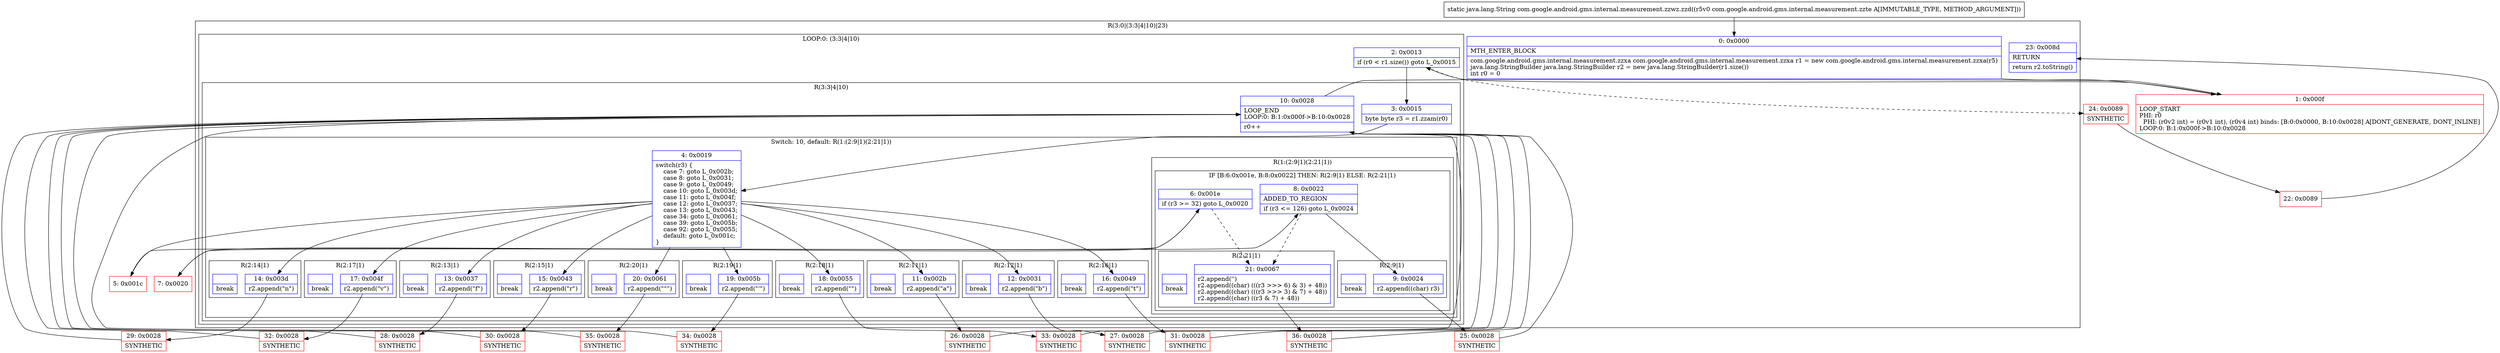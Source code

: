 digraph "CFG forcom.google.android.gms.internal.measurement.zzwz.zzd(Lcom\/google\/android\/gms\/internal\/measurement\/zzte;)Ljava\/lang\/String;" {
subgraph cluster_Region_324185717 {
label = "R(3:0|(3:3|4|10)|23)";
node [shape=record,color=blue];
Node_0 [shape=record,label="{0\:\ 0x0000|MTH_ENTER_BLOCK\l|com.google.android.gms.internal.measurement.zzxa com.google.android.gms.internal.measurement.zzxa r1 = new com.google.android.gms.internal.measurement.zzxa(r5)\ljava.lang.StringBuilder java.lang.StringBuilder r2 = new java.lang.StringBuilder(r1.size())\lint r0 = 0\l}"];
subgraph cluster_LoopRegion_2025251825 {
label = "LOOP:0: (3:3|4|10)";
node [shape=record,color=blue];
Node_2 [shape=record,label="{2\:\ 0x0013|if (r0 \< r1.size()) goto L_0x0015\l}"];
subgraph cluster_Region_817433679 {
label = "R(3:3|4|10)";
node [shape=record,color=blue];
Node_3 [shape=record,label="{3\:\ 0x0015|byte byte r3 = r1.zzam(r0)\l}"];
subgraph cluster_SwitchRegion_44414188 {
label = "Switch: 10, default: R(1:(2:9|1)(2:21|1))";
node [shape=record,color=blue];
Node_4 [shape=record,label="{4\:\ 0x0019|switch(r3) \{\l    case 7: goto L_0x002b;\l    case 8: goto L_0x0031;\l    case 9: goto L_0x0049;\l    case 10: goto L_0x003d;\l    case 11: goto L_0x004f;\l    case 12: goto L_0x0037;\l    case 13: goto L_0x0043;\l    case 34: goto L_0x0061;\l    case 39: goto L_0x005b;\l    case 92: goto L_0x0055;\l    default: goto L_0x001c;\l\}\l}"];
subgraph cluster_Region_555411645 {
label = "R(2:11|1)";
node [shape=record,color=blue];
Node_11 [shape=record,label="{11\:\ 0x002b|r2.append(\"a\")\l}"];
Node_InsnContainer_1060769085 [shape=record,label="{|break\l}"];
}
subgraph cluster_Region_658361325 {
label = "R(2:12|1)";
node [shape=record,color=blue];
Node_12 [shape=record,label="{12\:\ 0x0031|r2.append(\"b\")\l}"];
Node_InsnContainer_120003848 [shape=record,label="{|break\l}"];
}
subgraph cluster_Region_1759186320 {
label = "R(2:16|1)";
node [shape=record,color=blue];
Node_16 [shape=record,label="{16\:\ 0x0049|r2.append(\"t\")\l}"];
Node_InsnContainer_680188884 [shape=record,label="{|break\l}"];
}
subgraph cluster_Region_284733360 {
label = "R(2:14|1)";
node [shape=record,color=blue];
Node_14 [shape=record,label="{14\:\ 0x003d|r2.append(\"n\")\l}"];
Node_InsnContainer_1146415470 [shape=record,label="{|break\l}"];
}
subgraph cluster_Region_1716642322 {
label = "R(2:17|1)";
node [shape=record,color=blue];
Node_17 [shape=record,label="{17\:\ 0x004f|r2.append(\"v\")\l}"];
Node_InsnContainer_736646972 [shape=record,label="{|break\l}"];
}
subgraph cluster_Region_804925334 {
label = "R(2:13|1)";
node [shape=record,color=blue];
Node_13 [shape=record,label="{13\:\ 0x0037|r2.append(\"f\")\l}"];
Node_InsnContainer_345559060 [shape=record,label="{|break\l}"];
}
subgraph cluster_Region_536674420 {
label = "R(2:15|1)";
node [shape=record,color=blue];
Node_15 [shape=record,label="{15\:\ 0x0043|r2.append(\"r\")\l}"];
Node_InsnContainer_1790115112 [shape=record,label="{|break\l}"];
}
subgraph cluster_Region_1244506388 {
label = "R(2:20|1)";
node [shape=record,color=blue];
Node_20 [shape=record,label="{20\:\ 0x0061|r2.append(\"\"\")\l}"];
Node_InsnContainer_156137097 [shape=record,label="{|break\l}"];
}
subgraph cluster_Region_595956529 {
label = "R(2:19|1)";
node [shape=record,color=blue];
Node_19 [shape=record,label="{19\:\ 0x005b|r2.append(\"'\")\l}"];
Node_InsnContainer_1626767659 [shape=record,label="{|break\l}"];
}
subgraph cluster_Region_1568513608 {
label = "R(2:18|1)";
node [shape=record,color=blue];
Node_18 [shape=record,label="{18\:\ 0x0055|r2.append(\"\")\l}"];
Node_InsnContainer_842851665 [shape=record,label="{|break\l}"];
}
subgraph cluster_Region_1335498115 {
label = "R(1:(2:9|1)(2:21|1))";
node [shape=record,color=blue];
subgraph cluster_IfRegion_857470254 {
label = "IF [B:6:0x001e, B:8:0x0022] THEN: R(2:9|1) ELSE: R(2:21|1)";
node [shape=record,color=blue];
Node_6 [shape=record,label="{6\:\ 0x001e|if (r3 \>= 32) goto L_0x0020\l}"];
Node_8 [shape=record,label="{8\:\ 0x0022|ADDED_TO_REGION\l|if (r3 \<= 126) goto L_0x0024\l}"];
subgraph cluster_Region_712301363 {
label = "R(2:9|1)";
node [shape=record,color=blue];
Node_9 [shape=record,label="{9\:\ 0x0024|r2.append((char) r3)\l}"];
Node_InsnContainer_899340487 [shape=record,label="{|break\l}"];
}
subgraph cluster_Region_221688416 {
label = "R(2:21|1)";
node [shape=record,color=blue];
Node_21 [shape=record,label="{21\:\ 0x0067|r2.append('')\lr2.append((char) (((r3 \>\>\> 6) & 3) + 48))\lr2.append((char) (((r3 \>\>\> 3) & 7) + 48))\lr2.append((char) ((r3 & 7) + 48))\l}"];
Node_InsnContainer_1639049350 [shape=record,label="{|break\l}"];
}
}
}
}
Node_10 [shape=record,label="{10\:\ 0x0028|LOOP_END\lLOOP:0: B:1:0x000f\-\>B:10:0x0028\l|r0++\l}"];
}
}
Node_23 [shape=record,label="{23\:\ 0x008d|RETURN\l|return r2.toString()\l}"];
}
Node_1 [shape=record,color=red,label="{1\:\ 0x000f|LOOP_START\lPHI: r0 \l  PHI: (r0v2 int) = (r0v1 int), (r0v4 int) binds: [B:0:0x0000, B:10:0x0028] A[DONT_GENERATE, DONT_INLINE]\lLOOP:0: B:1:0x000f\-\>B:10:0x0028\l}"];
Node_5 [shape=record,color=red,label="{5\:\ 0x001c}"];
Node_7 [shape=record,color=red,label="{7\:\ 0x0020}"];
Node_22 [shape=record,color=red,label="{22\:\ 0x0089}"];
Node_24 [shape=record,color=red,label="{24\:\ 0x0089|SYNTHETIC\l}"];
Node_25 [shape=record,color=red,label="{25\:\ 0x0028|SYNTHETIC\l}"];
Node_26 [shape=record,color=red,label="{26\:\ 0x0028|SYNTHETIC\l}"];
Node_27 [shape=record,color=red,label="{27\:\ 0x0028|SYNTHETIC\l}"];
Node_28 [shape=record,color=red,label="{28\:\ 0x0028|SYNTHETIC\l}"];
Node_29 [shape=record,color=red,label="{29\:\ 0x0028|SYNTHETIC\l}"];
Node_30 [shape=record,color=red,label="{30\:\ 0x0028|SYNTHETIC\l}"];
Node_31 [shape=record,color=red,label="{31\:\ 0x0028|SYNTHETIC\l}"];
Node_32 [shape=record,color=red,label="{32\:\ 0x0028|SYNTHETIC\l}"];
Node_33 [shape=record,color=red,label="{33\:\ 0x0028|SYNTHETIC\l}"];
Node_34 [shape=record,color=red,label="{34\:\ 0x0028|SYNTHETIC\l}"];
Node_35 [shape=record,color=red,label="{35\:\ 0x0028|SYNTHETIC\l}"];
Node_36 [shape=record,color=red,label="{36\:\ 0x0028|SYNTHETIC\l}"];
MethodNode[shape=record,label="{static java.lang.String com.google.android.gms.internal.measurement.zzwz.zzd((r5v0 com.google.android.gms.internal.measurement.zzte A[IMMUTABLE_TYPE, METHOD_ARGUMENT])) }"];
MethodNode -> Node_0;
Node_0 -> Node_1;
Node_2 -> Node_3;
Node_2 -> Node_24[style=dashed];
Node_3 -> Node_4;
Node_4 -> Node_5;
Node_4 -> Node_11;
Node_4 -> Node_12;
Node_4 -> Node_13;
Node_4 -> Node_14;
Node_4 -> Node_15;
Node_4 -> Node_16;
Node_4 -> Node_17;
Node_4 -> Node_18;
Node_4 -> Node_19;
Node_4 -> Node_20;
Node_11 -> Node_26;
Node_12 -> Node_27;
Node_16 -> Node_31;
Node_14 -> Node_29;
Node_17 -> Node_32;
Node_13 -> Node_28;
Node_15 -> Node_30;
Node_20 -> Node_35;
Node_19 -> Node_34;
Node_18 -> Node_33;
Node_6 -> Node_7;
Node_6 -> Node_21[style=dashed];
Node_8 -> Node_9;
Node_8 -> Node_21[style=dashed];
Node_9 -> Node_25;
Node_21 -> Node_36;
Node_10 -> Node_1;
Node_1 -> Node_2;
Node_5 -> Node_6;
Node_7 -> Node_8;
Node_22 -> Node_23;
Node_24 -> Node_22;
Node_25 -> Node_10;
Node_26 -> Node_10;
Node_27 -> Node_10;
Node_28 -> Node_10;
Node_29 -> Node_10;
Node_30 -> Node_10;
Node_31 -> Node_10;
Node_32 -> Node_10;
Node_33 -> Node_10;
Node_34 -> Node_10;
Node_35 -> Node_10;
Node_36 -> Node_10;
}

